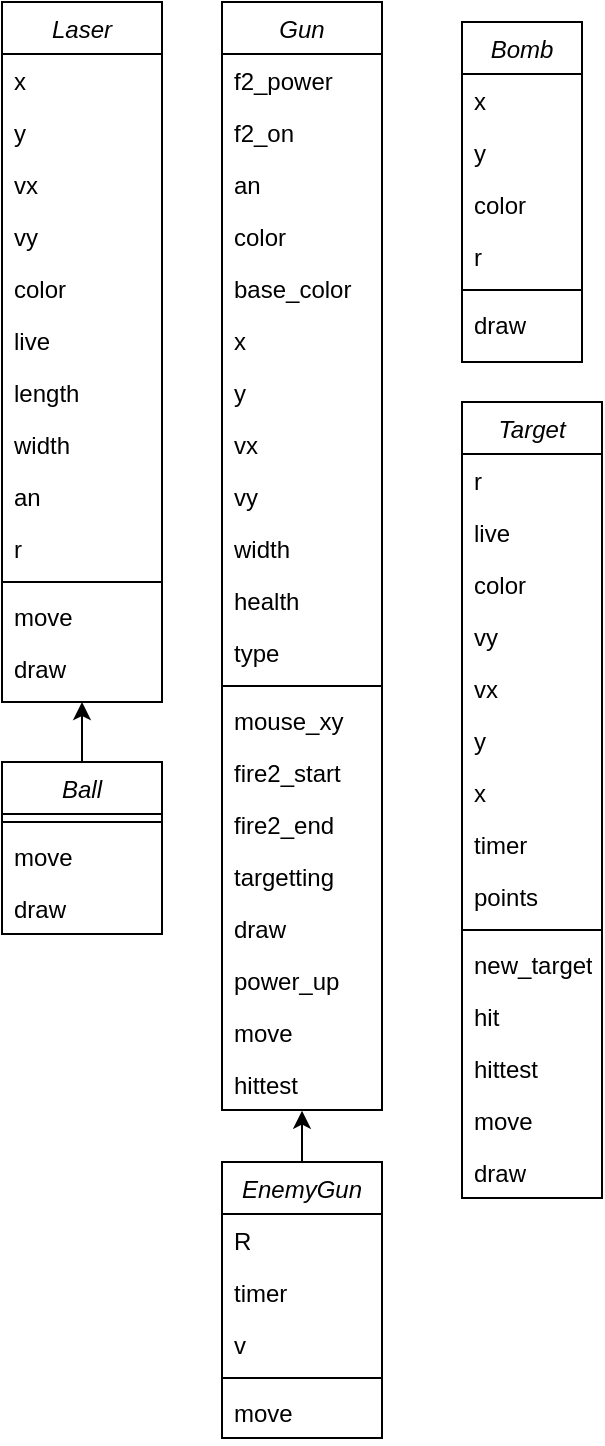 <mxfile version="15.6.8" type="github">
  <diagram id="C5RBs43oDa-KdzZeNtuy" name="Page-1">
    <mxGraphModel dx="782" dy="507" grid="1" gridSize="10" guides="1" tooltips="1" connect="1" arrows="1" fold="1" page="1" pageScale="1" pageWidth="827" pageHeight="1169" math="0" shadow="0">
      <root>
        <mxCell id="WIyWlLk6GJQsqaUBKTNV-0" />
        <mxCell id="WIyWlLk6GJQsqaUBKTNV-1" parent="WIyWlLk6GJQsqaUBKTNV-0" />
        <mxCell id="gyBnKyxXAn6dSMei3emf-1" value="Laser" style="swimlane;fontStyle=2;align=center;verticalAlign=top;childLayout=stackLayout;horizontal=1;startSize=26;horizontalStack=0;resizeParent=1;resizeLast=0;collapsible=1;marginBottom=0;rounded=0;shadow=0;strokeWidth=1;" vertex="1" parent="WIyWlLk6GJQsqaUBKTNV-1">
          <mxGeometry x="40" y="10" width="80" height="350" as="geometry">
            <mxRectangle x="230" y="140" width="160" height="26" as="alternateBounds" />
          </mxGeometry>
        </mxCell>
        <mxCell id="gyBnKyxXAn6dSMei3emf-2" value="x" style="text;align=left;verticalAlign=top;spacingLeft=4;spacingRight=4;overflow=hidden;rotatable=0;points=[[0,0.5],[1,0.5]];portConstraint=eastwest;" vertex="1" parent="gyBnKyxXAn6dSMei3emf-1">
          <mxGeometry y="26" width="80" height="26" as="geometry" />
        </mxCell>
        <mxCell id="gyBnKyxXAn6dSMei3emf-3" value="y" style="text;align=left;verticalAlign=top;spacingLeft=4;spacingRight=4;overflow=hidden;rotatable=0;points=[[0,0.5],[1,0.5]];portConstraint=eastwest;rounded=0;shadow=0;html=0;" vertex="1" parent="gyBnKyxXAn6dSMei3emf-1">
          <mxGeometry y="52" width="80" height="26" as="geometry" />
        </mxCell>
        <mxCell id="gyBnKyxXAn6dSMei3emf-4" value="vx" style="text;align=left;verticalAlign=top;spacingLeft=4;spacingRight=4;overflow=hidden;rotatable=0;points=[[0,0.5],[1,0.5]];portConstraint=eastwest;rounded=0;shadow=0;html=0;" vertex="1" parent="gyBnKyxXAn6dSMei3emf-1">
          <mxGeometry y="78" width="80" height="26" as="geometry" />
        </mxCell>
        <mxCell id="gyBnKyxXAn6dSMei3emf-7" value="vy" style="text;align=left;verticalAlign=top;spacingLeft=4;spacingRight=4;overflow=hidden;rotatable=0;points=[[0,0.5],[1,0.5]];portConstraint=eastwest;rounded=0;shadow=0;html=0;" vertex="1" parent="gyBnKyxXAn6dSMei3emf-1">
          <mxGeometry y="104" width="80" height="26" as="geometry" />
        </mxCell>
        <mxCell id="gyBnKyxXAn6dSMei3emf-8" value="color" style="text;align=left;verticalAlign=top;spacingLeft=4;spacingRight=4;overflow=hidden;rotatable=0;points=[[0,0.5],[1,0.5]];portConstraint=eastwest;rounded=0;shadow=0;html=0;" vertex="1" parent="gyBnKyxXAn6dSMei3emf-1">
          <mxGeometry y="130" width="80" height="26" as="geometry" />
        </mxCell>
        <mxCell id="gyBnKyxXAn6dSMei3emf-10" value="live&#xa;" style="text;align=left;verticalAlign=top;spacingLeft=4;spacingRight=4;overflow=hidden;rotatable=0;points=[[0,0.5],[1,0.5]];portConstraint=eastwest;rounded=0;shadow=0;html=0;" vertex="1" parent="gyBnKyxXAn6dSMei3emf-1">
          <mxGeometry y="156" width="80" height="26" as="geometry" />
        </mxCell>
        <mxCell id="gyBnKyxXAn6dSMei3emf-13" value="length" style="text;align=left;verticalAlign=top;spacingLeft=4;spacingRight=4;overflow=hidden;rotatable=0;points=[[0,0.5],[1,0.5]];portConstraint=eastwest;rounded=0;shadow=0;html=0;" vertex="1" parent="gyBnKyxXAn6dSMei3emf-1">
          <mxGeometry y="182" width="80" height="26" as="geometry" />
        </mxCell>
        <mxCell id="gyBnKyxXAn6dSMei3emf-12" value="width" style="text;align=left;verticalAlign=top;spacingLeft=4;spacingRight=4;overflow=hidden;rotatable=0;points=[[0,0.5],[1,0.5]];portConstraint=eastwest;rounded=0;shadow=0;html=0;" vertex="1" parent="gyBnKyxXAn6dSMei3emf-1">
          <mxGeometry y="208" width="80" height="26" as="geometry" />
        </mxCell>
        <mxCell id="gyBnKyxXAn6dSMei3emf-11" value="an" style="text;align=left;verticalAlign=top;spacingLeft=4;spacingRight=4;overflow=hidden;rotatable=0;points=[[0,0.5],[1,0.5]];portConstraint=eastwest;rounded=0;shadow=0;html=0;" vertex="1" parent="gyBnKyxXAn6dSMei3emf-1">
          <mxGeometry y="234" width="80" height="26" as="geometry" />
        </mxCell>
        <mxCell id="gyBnKyxXAn6dSMei3emf-9" value="r" style="text;align=left;verticalAlign=top;spacingLeft=4;spacingRight=4;overflow=hidden;rotatable=0;points=[[0,0.5],[1,0.5]];portConstraint=eastwest;rounded=0;shadow=0;html=0;" vertex="1" parent="gyBnKyxXAn6dSMei3emf-1">
          <mxGeometry y="260" width="80" height="26" as="geometry" />
        </mxCell>
        <mxCell id="gyBnKyxXAn6dSMei3emf-5" value="" style="line;html=1;strokeWidth=1;align=left;verticalAlign=middle;spacingTop=-1;spacingLeft=3;spacingRight=3;rotatable=0;labelPosition=right;points=[];portConstraint=eastwest;" vertex="1" parent="gyBnKyxXAn6dSMei3emf-1">
          <mxGeometry y="286" width="80" height="8" as="geometry" />
        </mxCell>
        <mxCell id="gyBnKyxXAn6dSMei3emf-6" value="move" style="text;align=left;verticalAlign=top;spacingLeft=4;spacingRight=4;overflow=hidden;rotatable=0;points=[[0,0.5],[1,0.5]];portConstraint=eastwest;" vertex="1" parent="gyBnKyxXAn6dSMei3emf-1">
          <mxGeometry y="294" width="80" height="26" as="geometry" />
        </mxCell>
        <mxCell id="gyBnKyxXAn6dSMei3emf-14" value="draw" style="text;align=left;verticalAlign=top;spacingLeft=4;spacingRight=4;overflow=hidden;rotatable=0;points=[[0,0.5],[1,0.5]];portConstraint=eastwest;" vertex="1" parent="gyBnKyxXAn6dSMei3emf-1">
          <mxGeometry y="320" width="80" height="26" as="geometry" />
        </mxCell>
        <mxCell id="gyBnKyxXAn6dSMei3emf-22" style="edgeStyle=orthogonalEdgeStyle;rounded=0;orthogonalLoop=1;jettySize=auto;html=1;exitX=0.5;exitY=0;exitDx=0;exitDy=0;entryX=0.5;entryY=1;entryDx=0;entryDy=0;" edge="1" parent="WIyWlLk6GJQsqaUBKTNV-1" source="gyBnKyxXAn6dSMei3emf-16" target="gyBnKyxXAn6dSMei3emf-1">
          <mxGeometry relative="1" as="geometry">
            <mxPoint x="119.36" y="381.662" as="targetPoint" />
          </mxGeometry>
        </mxCell>
        <mxCell id="gyBnKyxXAn6dSMei3emf-16" value="Ball" style="swimlane;fontStyle=2;align=center;verticalAlign=top;childLayout=stackLayout;horizontal=1;startSize=26;horizontalStack=0;resizeParent=1;resizeLast=0;collapsible=1;marginBottom=0;rounded=0;shadow=0;strokeWidth=1;" vertex="1" parent="WIyWlLk6GJQsqaUBKTNV-1">
          <mxGeometry x="40" y="390" width="80" height="86" as="geometry">
            <mxRectangle x="230" y="140" width="160" height="26" as="alternateBounds" />
          </mxGeometry>
        </mxCell>
        <mxCell id="gyBnKyxXAn6dSMei3emf-20" value="" style="line;html=1;strokeWidth=1;align=left;verticalAlign=middle;spacingTop=-1;spacingLeft=3;spacingRight=3;rotatable=0;labelPosition=right;points=[];portConstraint=eastwest;" vertex="1" parent="gyBnKyxXAn6dSMei3emf-16">
          <mxGeometry y="26" width="80" height="8" as="geometry" />
        </mxCell>
        <mxCell id="gyBnKyxXAn6dSMei3emf-105" value="move" style="text;align=left;verticalAlign=top;spacingLeft=4;spacingRight=4;overflow=hidden;rotatable=0;points=[[0,0.5],[1,0.5]];portConstraint=eastwest;" vertex="1" parent="gyBnKyxXAn6dSMei3emf-16">
          <mxGeometry y="34" width="80" height="26" as="geometry" />
        </mxCell>
        <mxCell id="gyBnKyxXAn6dSMei3emf-106" value="draw" style="text;align=left;verticalAlign=top;spacingLeft=4;spacingRight=4;overflow=hidden;rotatable=0;points=[[0,0.5],[1,0.5]];portConstraint=eastwest;" vertex="1" parent="gyBnKyxXAn6dSMei3emf-16">
          <mxGeometry y="60" width="80" height="26" as="geometry" />
        </mxCell>
        <mxCell id="gyBnKyxXAn6dSMei3emf-23" value="Target" style="swimlane;fontStyle=2;align=center;verticalAlign=top;childLayout=stackLayout;horizontal=1;startSize=26;horizontalStack=0;resizeParent=1;resizeLast=0;collapsible=1;marginBottom=0;rounded=0;shadow=0;strokeWidth=1;" vertex="1" parent="WIyWlLk6GJQsqaUBKTNV-1">
          <mxGeometry x="270" y="210" width="70" height="398" as="geometry">
            <mxRectangle x="230" y="140" width="160" height="26" as="alternateBounds" />
          </mxGeometry>
        </mxCell>
        <mxCell id="gyBnKyxXAn6dSMei3emf-140" value="r" style="text;align=left;verticalAlign=top;spacingLeft=4;spacingRight=4;overflow=hidden;rotatable=0;points=[[0,0.5],[1,0.5]];portConstraint=eastwest;rounded=0;shadow=0;html=0;" vertex="1" parent="gyBnKyxXAn6dSMei3emf-23">
          <mxGeometry y="26" width="70" height="26" as="geometry" />
        </mxCell>
        <mxCell id="gyBnKyxXAn6dSMei3emf-136" value="live&#xa;" style="text;align=left;verticalAlign=top;spacingLeft=4;spacingRight=4;overflow=hidden;rotatable=0;points=[[0,0.5],[1,0.5]];portConstraint=eastwest;rounded=0;shadow=0;html=0;" vertex="1" parent="gyBnKyxXAn6dSMei3emf-23">
          <mxGeometry y="52" width="70" height="26" as="geometry" />
        </mxCell>
        <mxCell id="gyBnKyxXAn6dSMei3emf-135" value="color" style="text;align=left;verticalAlign=top;spacingLeft=4;spacingRight=4;overflow=hidden;rotatable=0;points=[[0,0.5],[1,0.5]];portConstraint=eastwest;rounded=0;shadow=0;html=0;" vertex="1" parent="gyBnKyxXAn6dSMei3emf-23">
          <mxGeometry y="78" width="70" height="26" as="geometry" />
        </mxCell>
        <mxCell id="gyBnKyxXAn6dSMei3emf-134" value="vy" style="text;align=left;verticalAlign=top;spacingLeft=4;spacingRight=4;overflow=hidden;rotatable=0;points=[[0,0.5],[1,0.5]];portConstraint=eastwest;rounded=0;shadow=0;html=0;" vertex="1" parent="gyBnKyxXAn6dSMei3emf-23">
          <mxGeometry y="104" width="70" height="26" as="geometry" />
        </mxCell>
        <mxCell id="gyBnKyxXAn6dSMei3emf-133" value="vx" style="text;align=left;verticalAlign=top;spacingLeft=4;spacingRight=4;overflow=hidden;rotatable=0;points=[[0,0.5],[1,0.5]];portConstraint=eastwest;rounded=0;shadow=0;html=0;" vertex="1" parent="gyBnKyxXAn6dSMei3emf-23">
          <mxGeometry y="130" width="70" height="26" as="geometry" />
        </mxCell>
        <mxCell id="gyBnKyxXAn6dSMei3emf-132" value="y" style="text;align=left;verticalAlign=top;spacingLeft=4;spacingRight=4;overflow=hidden;rotatable=0;points=[[0,0.5],[1,0.5]];portConstraint=eastwest;rounded=0;shadow=0;html=0;" vertex="1" parent="gyBnKyxXAn6dSMei3emf-23">
          <mxGeometry y="156" width="70" height="26" as="geometry" />
        </mxCell>
        <mxCell id="gyBnKyxXAn6dSMei3emf-131" value="x" style="text;align=left;verticalAlign=top;spacingLeft=4;spacingRight=4;overflow=hidden;rotatable=0;points=[[0,0.5],[1,0.5]];portConstraint=eastwest;" vertex="1" parent="gyBnKyxXAn6dSMei3emf-23">
          <mxGeometry y="182" width="70" height="26" as="geometry" />
        </mxCell>
        <mxCell id="gyBnKyxXAn6dSMei3emf-141" value="timer" style="text;align=left;verticalAlign=top;spacingLeft=4;spacingRight=4;overflow=hidden;rotatable=0;points=[[0,0.5],[1,0.5]];portConstraint=eastwest;" vertex="1" parent="gyBnKyxXAn6dSMei3emf-23">
          <mxGeometry y="208" width="70" height="26" as="geometry" />
        </mxCell>
        <mxCell id="gyBnKyxXAn6dSMei3emf-142" value="points" style="text;align=left;verticalAlign=top;spacingLeft=4;spacingRight=4;overflow=hidden;rotatable=0;points=[[0,0.5],[1,0.5]];portConstraint=eastwest;" vertex="1" parent="gyBnKyxXAn6dSMei3emf-23">
          <mxGeometry y="234" width="70" height="26" as="geometry" />
        </mxCell>
        <mxCell id="gyBnKyxXAn6dSMei3emf-34" value="" style="line;html=1;strokeWidth=1;align=left;verticalAlign=middle;spacingTop=-1;spacingLeft=3;spacingRight=3;rotatable=0;labelPosition=right;points=[];portConstraint=eastwest;" vertex="1" parent="gyBnKyxXAn6dSMei3emf-23">
          <mxGeometry y="260" width="70" height="8" as="geometry" />
        </mxCell>
        <mxCell id="gyBnKyxXAn6dSMei3emf-143" value="new_target" style="text;align=left;verticalAlign=top;spacingLeft=4;spacingRight=4;overflow=hidden;rotatable=0;points=[[0,0.5],[1,0.5]];portConstraint=eastwest;" vertex="1" parent="gyBnKyxXAn6dSMei3emf-23">
          <mxGeometry y="268" width="70" height="26" as="geometry" />
        </mxCell>
        <mxCell id="gyBnKyxXAn6dSMei3emf-144" value="hit" style="text;align=left;verticalAlign=top;spacingLeft=4;spacingRight=4;overflow=hidden;rotatable=0;points=[[0,0.5],[1,0.5]];portConstraint=eastwest;" vertex="1" parent="gyBnKyxXAn6dSMei3emf-23">
          <mxGeometry y="294" width="70" height="26" as="geometry" />
        </mxCell>
        <mxCell id="gyBnKyxXAn6dSMei3emf-145" value="hittest" style="text;align=left;verticalAlign=top;spacingLeft=4;spacingRight=4;overflow=hidden;rotatable=0;points=[[0,0.5],[1,0.5]];portConstraint=eastwest;" vertex="1" parent="gyBnKyxXAn6dSMei3emf-23">
          <mxGeometry y="320" width="70" height="26" as="geometry" />
        </mxCell>
        <mxCell id="gyBnKyxXAn6dSMei3emf-146" value="move" style="text;align=left;verticalAlign=top;spacingLeft=4;spacingRight=4;overflow=hidden;rotatable=0;points=[[0,0.5],[1,0.5]];portConstraint=eastwest;" vertex="1" parent="gyBnKyxXAn6dSMei3emf-23">
          <mxGeometry y="346" width="70" height="26" as="geometry" />
        </mxCell>
        <mxCell id="gyBnKyxXAn6dSMei3emf-36" value="draw" style="text;align=left;verticalAlign=top;spacingLeft=4;spacingRight=4;overflow=hidden;rotatable=0;points=[[0,0.5],[1,0.5]];portConstraint=eastwest;" vertex="1" parent="gyBnKyxXAn6dSMei3emf-23">
          <mxGeometry y="372" width="70" height="26" as="geometry" />
        </mxCell>
        <mxCell id="gyBnKyxXAn6dSMei3emf-52" value="Gun" style="swimlane;fontStyle=2;align=center;verticalAlign=top;childLayout=stackLayout;horizontal=1;startSize=26;horizontalStack=0;resizeParent=1;resizeLast=0;collapsible=1;marginBottom=0;rounded=0;shadow=0;strokeWidth=1;" vertex="1" parent="WIyWlLk6GJQsqaUBKTNV-1">
          <mxGeometry x="150" y="10" width="80" height="554" as="geometry">
            <mxRectangle x="230" y="140" width="160" height="26" as="alternateBounds" />
          </mxGeometry>
        </mxCell>
        <mxCell id="gyBnKyxXAn6dSMei3emf-58" value="f2_power" style="text;align=left;verticalAlign=top;spacingLeft=4;spacingRight=4;overflow=hidden;rotatable=0;points=[[0,0.5],[1,0.5]];portConstraint=eastwest;rounded=0;shadow=0;html=0;" vertex="1" parent="gyBnKyxXAn6dSMei3emf-52">
          <mxGeometry y="26" width="80" height="26" as="geometry" />
        </mxCell>
        <mxCell id="gyBnKyxXAn6dSMei3emf-66" value="f2_on" style="text;align=left;verticalAlign=top;spacingLeft=4;spacingRight=4;overflow=hidden;rotatable=0;points=[[0,0.5],[1,0.5]];portConstraint=eastwest;rounded=0;shadow=0;html=0;" vertex="1" parent="gyBnKyxXAn6dSMei3emf-52">
          <mxGeometry y="52" width="80" height="26" as="geometry" />
        </mxCell>
        <mxCell id="gyBnKyxXAn6dSMei3emf-61" value="an" style="text;align=left;verticalAlign=top;spacingLeft=4;spacingRight=4;overflow=hidden;rotatable=0;points=[[0,0.5],[1,0.5]];portConstraint=eastwest;rounded=0;shadow=0;html=0;" vertex="1" parent="gyBnKyxXAn6dSMei3emf-52">
          <mxGeometry y="78" width="80" height="26" as="geometry" />
        </mxCell>
        <mxCell id="gyBnKyxXAn6dSMei3emf-57" value="color" style="text;align=left;verticalAlign=top;spacingLeft=4;spacingRight=4;overflow=hidden;rotatable=0;points=[[0,0.5],[1,0.5]];portConstraint=eastwest;rounded=0;shadow=0;html=0;" vertex="1" parent="gyBnKyxXAn6dSMei3emf-52">
          <mxGeometry y="104" width="80" height="26" as="geometry" />
        </mxCell>
        <mxCell id="gyBnKyxXAn6dSMei3emf-62" value="base_color" style="text;align=left;verticalAlign=top;spacingLeft=4;spacingRight=4;overflow=hidden;rotatable=0;points=[[0,0.5],[1,0.5]];portConstraint=eastwest;rounded=0;shadow=0;html=0;" vertex="1" parent="gyBnKyxXAn6dSMei3emf-52">
          <mxGeometry y="130" width="80" height="26" as="geometry" />
        </mxCell>
        <mxCell id="gyBnKyxXAn6dSMei3emf-53" value="x" style="text;align=left;verticalAlign=top;spacingLeft=4;spacingRight=4;overflow=hidden;rotatable=0;points=[[0,0.5],[1,0.5]];portConstraint=eastwest;" vertex="1" parent="gyBnKyxXAn6dSMei3emf-52">
          <mxGeometry y="156" width="80" height="26" as="geometry" />
        </mxCell>
        <mxCell id="gyBnKyxXAn6dSMei3emf-54" value="y" style="text;align=left;verticalAlign=top;spacingLeft=4;spacingRight=4;overflow=hidden;rotatable=0;points=[[0,0.5],[1,0.5]];portConstraint=eastwest;rounded=0;shadow=0;html=0;" vertex="1" parent="gyBnKyxXAn6dSMei3emf-52">
          <mxGeometry y="182" width="80" height="26" as="geometry" />
        </mxCell>
        <mxCell id="gyBnKyxXAn6dSMei3emf-55" value="vx" style="text;align=left;verticalAlign=top;spacingLeft=4;spacingRight=4;overflow=hidden;rotatable=0;points=[[0,0.5],[1,0.5]];portConstraint=eastwest;rounded=0;shadow=0;html=0;" vertex="1" parent="gyBnKyxXAn6dSMei3emf-52">
          <mxGeometry y="208" width="80" height="26" as="geometry" />
        </mxCell>
        <mxCell id="gyBnKyxXAn6dSMei3emf-56" value="vy" style="text;align=left;verticalAlign=top;spacingLeft=4;spacingRight=4;overflow=hidden;rotatable=0;points=[[0,0.5],[1,0.5]];portConstraint=eastwest;rounded=0;shadow=0;html=0;" vertex="1" parent="gyBnKyxXAn6dSMei3emf-52">
          <mxGeometry y="234" width="80" height="26" as="geometry" />
        </mxCell>
        <mxCell id="gyBnKyxXAn6dSMei3emf-60" value="width" style="text;align=left;verticalAlign=top;spacingLeft=4;spacingRight=4;overflow=hidden;rotatable=0;points=[[0,0.5],[1,0.5]];portConstraint=eastwest;rounded=0;shadow=0;html=0;" vertex="1" parent="gyBnKyxXAn6dSMei3emf-52">
          <mxGeometry y="260" width="80" height="26" as="geometry" />
        </mxCell>
        <mxCell id="gyBnKyxXAn6dSMei3emf-59" value="health" style="text;align=left;verticalAlign=top;spacingLeft=4;spacingRight=4;overflow=hidden;rotatable=0;points=[[0,0.5],[1,0.5]];portConstraint=eastwest;rounded=0;shadow=0;html=0;" vertex="1" parent="gyBnKyxXAn6dSMei3emf-52">
          <mxGeometry y="286" width="80" height="26" as="geometry" />
        </mxCell>
        <mxCell id="gyBnKyxXAn6dSMei3emf-67" value="type" style="text;align=left;verticalAlign=top;spacingLeft=4;spacingRight=4;overflow=hidden;rotatable=0;points=[[0,0.5],[1,0.5]];portConstraint=eastwest;rounded=0;shadow=0;html=0;" vertex="1" parent="gyBnKyxXAn6dSMei3emf-52">
          <mxGeometry y="312" width="80" height="26" as="geometry" />
        </mxCell>
        <mxCell id="gyBnKyxXAn6dSMei3emf-63" value="" style="line;html=1;strokeWidth=1;align=left;verticalAlign=middle;spacingTop=-1;spacingLeft=3;spacingRight=3;rotatable=0;labelPosition=right;points=[];portConstraint=eastwest;" vertex="1" parent="gyBnKyxXAn6dSMei3emf-52">
          <mxGeometry y="338" width="80" height="8" as="geometry" />
        </mxCell>
        <mxCell id="gyBnKyxXAn6dSMei3emf-64" value="mouse_xy" style="text;align=left;verticalAlign=top;spacingLeft=4;spacingRight=4;overflow=hidden;rotatable=0;points=[[0,0.5],[1,0.5]];portConstraint=eastwest;" vertex="1" parent="gyBnKyxXAn6dSMei3emf-52">
          <mxGeometry y="346" width="80" height="26" as="geometry" />
        </mxCell>
        <mxCell id="gyBnKyxXAn6dSMei3emf-65" value="fire2_start&#xa;" style="text;align=left;verticalAlign=top;spacingLeft=4;spacingRight=4;overflow=hidden;rotatable=0;points=[[0,0.5],[1,0.5]];portConstraint=eastwest;" vertex="1" parent="gyBnKyxXAn6dSMei3emf-52">
          <mxGeometry y="372" width="80" height="26" as="geometry" />
        </mxCell>
        <mxCell id="gyBnKyxXAn6dSMei3emf-68" value="fire2_end" style="text;align=left;verticalAlign=top;spacingLeft=4;spacingRight=4;overflow=hidden;rotatable=0;points=[[0,0.5],[1,0.5]];portConstraint=eastwest;" vertex="1" parent="gyBnKyxXAn6dSMei3emf-52">
          <mxGeometry y="398" width="80" height="26" as="geometry" />
        </mxCell>
        <mxCell id="gyBnKyxXAn6dSMei3emf-69" value="targetting" style="text;align=left;verticalAlign=top;spacingLeft=4;spacingRight=4;overflow=hidden;rotatable=0;points=[[0,0.5],[1,0.5]];portConstraint=eastwest;" vertex="1" parent="gyBnKyxXAn6dSMei3emf-52">
          <mxGeometry y="424" width="80" height="26" as="geometry" />
        </mxCell>
        <mxCell id="gyBnKyxXAn6dSMei3emf-70" value="draw" style="text;align=left;verticalAlign=top;spacingLeft=4;spacingRight=4;overflow=hidden;rotatable=0;points=[[0,0.5],[1,0.5]];portConstraint=eastwest;" vertex="1" parent="gyBnKyxXAn6dSMei3emf-52">
          <mxGeometry y="450" width="80" height="26" as="geometry" />
        </mxCell>
        <mxCell id="gyBnKyxXAn6dSMei3emf-71" value="power_up" style="text;align=left;verticalAlign=top;spacingLeft=4;spacingRight=4;overflow=hidden;rotatable=0;points=[[0,0.5],[1,0.5]];portConstraint=eastwest;" vertex="1" parent="gyBnKyxXAn6dSMei3emf-52">
          <mxGeometry y="476" width="80" height="26" as="geometry" />
        </mxCell>
        <mxCell id="gyBnKyxXAn6dSMei3emf-72" value="move" style="text;align=left;verticalAlign=top;spacingLeft=4;spacingRight=4;overflow=hidden;rotatable=0;points=[[0,0.5],[1,0.5]];portConstraint=eastwest;" vertex="1" parent="gyBnKyxXAn6dSMei3emf-52">
          <mxGeometry y="502" width="80" height="26" as="geometry" />
        </mxCell>
        <mxCell id="gyBnKyxXAn6dSMei3emf-73" value="hittest" style="text;align=left;verticalAlign=top;spacingLeft=4;spacingRight=4;overflow=hidden;rotatable=0;points=[[0,0.5],[1,0.5]];portConstraint=eastwest;" vertex="1" parent="gyBnKyxXAn6dSMei3emf-52">
          <mxGeometry y="528" width="80" height="26" as="geometry" />
        </mxCell>
        <mxCell id="gyBnKyxXAn6dSMei3emf-103" style="edgeStyle=orthogonalEdgeStyle;rounded=0;orthogonalLoop=1;jettySize=auto;html=1;exitX=0.5;exitY=0;exitDx=0;exitDy=0;entryX=0.5;entryY=1.013;entryDx=0;entryDy=0;entryPerimeter=0;" edge="1" parent="WIyWlLk6GJQsqaUBKTNV-1" source="gyBnKyxXAn6dSMei3emf-81" target="gyBnKyxXAn6dSMei3emf-73">
          <mxGeometry relative="1" as="geometry" />
        </mxCell>
        <mxCell id="gyBnKyxXAn6dSMei3emf-81" value="EnemyGun" style="swimlane;fontStyle=2;align=center;verticalAlign=top;childLayout=stackLayout;horizontal=1;startSize=26;horizontalStack=0;resizeParent=1;resizeLast=0;collapsible=1;marginBottom=0;rounded=0;shadow=0;strokeWidth=1;" vertex="1" parent="WIyWlLk6GJQsqaUBKTNV-1">
          <mxGeometry x="150" y="590" width="80" height="138" as="geometry">
            <mxRectangle x="230" y="140" width="160" height="26" as="alternateBounds" />
          </mxGeometry>
        </mxCell>
        <mxCell id="gyBnKyxXAn6dSMei3emf-82" value="R" style="text;align=left;verticalAlign=top;spacingLeft=4;spacingRight=4;overflow=hidden;rotatable=0;points=[[0,0.5],[1,0.5]];portConstraint=eastwest;rounded=0;shadow=0;html=0;" vertex="1" parent="gyBnKyxXAn6dSMei3emf-81">
          <mxGeometry y="26" width="80" height="26" as="geometry" />
        </mxCell>
        <mxCell id="gyBnKyxXAn6dSMei3emf-83" value="timer" style="text;align=left;verticalAlign=top;spacingLeft=4;spacingRight=4;overflow=hidden;rotatable=0;points=[[0,0.5],[1,0.5]];portConstraint=eastwest;rounded=0;shadow=0;html=0;" vertex="1" parent="gyBnKyxXAn6dSMei3emf-81">
          <mxGeometry y="52" width="80" height="26" as="geometry" />
        </mxCell>
        <mxCell id="gyBnKyxXAn6dSMei3emf-84" value="v" style="text;align=left;verticalAlign=top;spacingLeft=4;spacingRight=4;overflow=hidden;rotatable=0;points=[[0,0.5],[1,0.5]];portConstraint=eastwest;rounded=0;shadow=0;html=0;" vertex="1" parent="gyBnKyxXAn6dSMei3emf-81">
          <mxGeometry y="78" width="80" height="26" as="geometry" />
        </mxCell>
        <mxCell id="gyBnKyxXAn6dSMei3emf-94" value="" style="line;html=1;strokeWidth=1;align=left;verticalAlign=middle;spacingTop=-1;spacingLeft=3;spacingRight=3;rotatable=0;labelPosition=right;points=[];portConstraint=eastwest;" vertex="1" parent="gyBnKyxXAn6dSMei3emf-81">
          <mxGeometry y="104" width="80" height="8" as="geometry" />
        </mxCell>
        <mxCell id="gyBnKyxXAn6dSMei3emf-101" value="move" style="text;align=left;verticalAlign=top;spacingLeft=4;spacingRight=4;overflow=hidden;rotatable=0;points=[[0,0.5],[1,0.5]];portConstraint=eastwest;" vertex="1" parent="gyBnKyxXAn6dSMei3emf-81">
          <mxGeometry y="112" width="80" height="26" as="geometry" />
        </mxCell>
        <mxCell id="gyBnKyxXAn6dSMei3emf-107" value="Bomb" style="swimlane;fontStyle=2;align=center;verticalAlign=top;childLayout=stackLayout;horizontal=1;startSize=26;horizontalStack=0;resizeParent=1;resizeLast=0;collapsible=1;marginBottom=0;rounded=0;shadow=0;strokeWidth=1;" vertex="1" parent="WIyWlLk6GJQsqaUBKTNV-1">
          <mxGeometry x="270" y="20" width="60" height="170" as="geometry">
            <mxRectangle x="230" y="140" width="160" height="26" as="alternateBounds" />
          </mxGeometry>
        </mxCell>
        <mxCell id="gyBnKyxXAn6dSMei3emf-108" value="x" style="text;align=left;verticalAlign=top;spacingLeft=4;spacingRight=4;overflow=hidden;rotatable=0;points=[[0,0.5],[1,0.5]];portConstraint=eastwest;" vertex="1" parent="gyBnKyxXAn6dSMei3emf-107">
          <mxGeometry y="26" width="60" height="26" as="geometry" />
        </mxCell>
        <mxCell id="gyBnKyxXAn6dSMei3emf-109" value="y" style="text;align=left;verticalAlign=top;spacingLeft=4;spacingRight=4;overflow=hidden;rotatable=0;points=[[0,0.5],[1,0.5]];portConstraint=eastwest;rounded=0;shadow=0;html=0;" vertex="1" parent="gyBnKyxXAn6dSMei3emf-107">
          <mxGeometry y="52" width="60" height="26" as="geometry" />
        </mxCell>
        <mxCell id="gyBnKyxXAn6dSMei3emf-110" value="color" style="text;align=left;verticalAlign=top;spacingLeft=4;spacingRight=4;overflow=hidden;rotatable=0;points=[[0,0.5],[1,0.5]];portConstraint=eastwest;rounded=0;shadow=0;html=0;" vertex="1" parent="gyBnKyxXAn6dSMei3emf-107">
          <mxGeometry y="78" width="60" height="26" as="geometry" />
        </mxCell>
        <mxCell id="gyBnKyxXAn6dSMei3emf-111" value="r" style="text;align=left;verticalAlign=top;spacingLeft=4;spacingRight=4;overflow=hidden;rotatable=0;points=[[0,0.5],[1,0.5]];portConstraint=eastwest;rounded=0;shadow=0;html=0;" vertex="1" parent="gyBnKyxXAn6dSMei3emf-107">
          <mxGeometry y="104" width="60" height="26" as="geometry" />
        </mxCell>
        <mxCell id="gyBnKyxXAn6dSMei3emf-112" value="" style="line;html=1;strokeWidth=1;align=left;verticalAlign=middle;spacingTop=-1;spacingLeft=3;spacingRight=3;rotatable=0;labelPosition=right;points=[];portConstraint=eastwest;" vertex="1" parent="gyBnKyxXAn6dSMei3emf-107">
          <mxGeometry y="130" width="60" height="8" as="geometry" />
        </mxCell>
        <mxCell id="gyBnKyxXAn6dSMei3emf-113" value="draw" style="text;align=left;verticalAlign=top;spacingLeft=4;spacingRight=4;overflow=hidden;rotatable=0;points=[[0,0.5],[1,0.5]];portConstraint=eastwest;" vertex="1" parent="gyBnKyxXAn6dSMei3emf-107">
          <mxGeometry y="138" width="60" height="26" as="geometry" />
        </mxCell>
      </root>
    </mxGraphModel>
  </diagram>
</mxfile>
